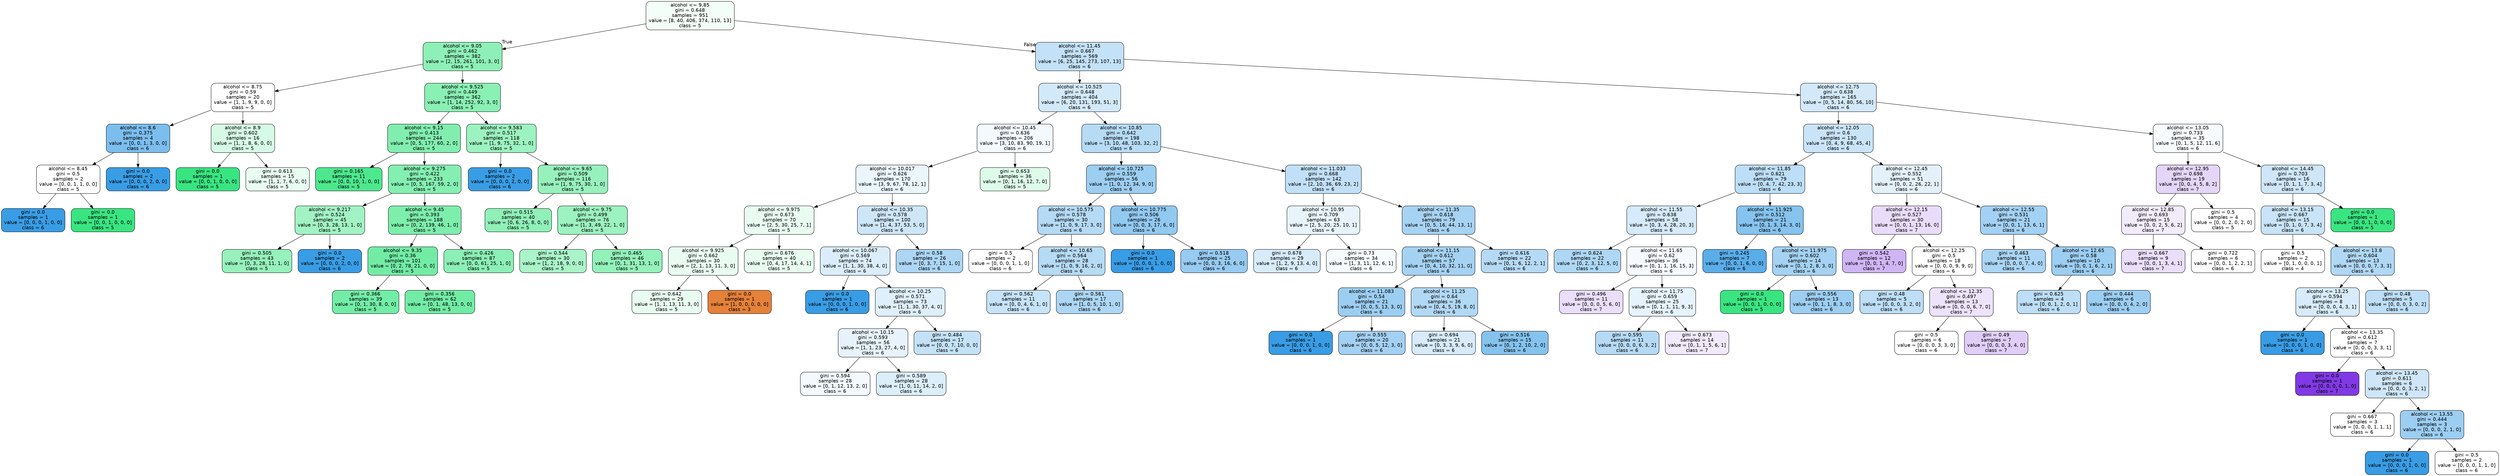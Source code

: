 digraph Tree {
node [shape=box, style="filled, rounded", color="black", fontname="helvetica"] ;
edge [fontname="helvetica"] ;
0 [label="alcohol <= 9.85\ngini = 0.648\nsamples = 951\nvalue = [8, 40, 406, 374, 110, 13]\nclass = 5", fillcolor="#f4fef8"] ;
1 [label="alcohol <= 9.05\ngini = 0.462\nsamples = 382\nvalue = [2, 15, 261, 101, 3, 0]\nclass = 5", fillcolor="#8ef0b7"] ;
0 -> 1 [labeldistance=2.5, labelangle=45, headlabel="True"] ;
2 [label="alcohol <= 8.75\ngini = 0.59\nsamples = 20\nvalue = [1, 1, 9, 9, 0, 0]\nclass = 5", fillcolor="#ffffff"] ;
1 -> 2 ;
3 [label="alcohol <= 8.6\ngini = 0.375\nsamples = 4\nvalue = [0, 0, 1, 3, 0, 0]\nclass = 6", fillcolor="#7bbeee"] ;
2 -> 3 ;
4 [label="alcohol <= 8.45\ngini = 0.5\nsamples = 2\nvalue = [0, 0, 1, 1, 0, 0]\nclass = 5", fillcolor="#ffffff"] ;
3 -> 4 ;
5 [label="gini = 0.0\nsamples = 1\nvalue = [0, 0, 0, 1, 0, 0]\nclass = 6", fillcolor="#399de5"] ;
4 -> 5 ;
6 [label="gini = 0.0\nsamples = 1\nvalue = [0, 0, 1, 0, 0, 0]\nclass = 5", fillcolor="#39e581"] ;
4 -> 6 ;
7 [label="gini = 0.0\nsamples = 2\nvalue = [0, 0, 0, 2, 0, 0]\nclass = 6", fillcolor="#399de5"] ;
3 -> 7 ;
8 [label="alcohol <= 8.9\ngini = 0.602\nsamples = 16\nvalue = [1, 1, 8, 6, 0, 0]\nclass = 5", fillcolor="#d7fae6"] ;
2 -> 8 ;
9 [label="gini = 0.0\nsamples = 1\nvalue = [0, 0, 1, 0, 0, 0]\nclass = 5", fillcolor="#39e581"] ;
8 -> 9 ;
10 [label="gini = 0.613\nsamples = 15\nvalue = [1, 1, 7, 6, 0, 0]\nclass = 5", fillcolor="#e9fcf1"] ;
8 -> 10 ;
11 [label="alcohol <= 9.525\ngini = 0.449\nsamples = 362\nvalue = [1, 14, 252, 92, 3, 0]\nclass = 5", fillcolor="#8af0b4"] ;
1 -> 11 ;
12 [label="alcohol <= 9.15\ngini = 0.413\nsamples = 244\nvalue = [0, 5, 177, 60, 2, 0]\nclass = 5", fillcolor="#81eeaf"] ;
11 -> 12 ;
13 [label="gini = 0.165\nsamples = 11\nvalue = [0, 0, 10, 1, 0, 0]\nclass = 5", fillcolor="#4de88e"] ;
12 -> 13 ;
14 [label="alcohol <= 9.275\ngini = 0.422\nsamples = 233\nvalue = [0, 5, 167, 59, 2, 0]\nclass = 5", fillcolor="#84efb1"] ;
12 -> 14 ;
15 [label="alcohol <= 9.217\ngini = 0.524\nsamples = 45\nvalue = [0, 3, 28, 13, 1, 0]\nclass = 5", fillcolor="#a2f3c4"] ;
14 -> 15 ;
16 [label="gini = 0.505\nsamples = 43\nvalue = [0, 3, 28, 11, 1, 0]\nclass = 5", fillcolor="#96f1bc"] ;
15 -> 16 ;
17 [label="gini = 0.0\nsamples = 2\nvalue = [0, 0, 0, 2, 0, 0]\nclass = 6", fillcolor="#399de5"] ;
15 -> 17 ;
18 [label="alcohol <= 9.45\ngini = 0.393\nsamples = 188\nvalue = [0, 2, 139, 46, 1, 0]\nclass = 5", fillcolor="#7deeac"] ;
14 -> 18 ;
19 [label="alcohol <= 9.35\ngini = 0.36\nsamples = 101\nvalue = [0, 2, 78, 21, 0, 0]\nclass = 5", fillcolor="#72eca5"] ;
18 -> 19 ;
20 [label="gini = 0.366\nsamples = 39\nvalue = [0, 1, 30, 8, 0, 0]\nclass = 5", fillcolor="#72eda6"] ;
19 -> 20 ;
21 [label="gini = 0.356\nsamples = 62\nvalue = [0, 1, 48, 13, 0, 0]\nclass = 5", fillcolor="#72eca5"] ;
19 -> 21 ;
22 [label="gini = 0.426\nsamples = 87\nvalue = [0, 0, 61, 25, 1, 0]\nclass = 5", fillcolor="#8cf0b6"] ;
18 -> 22 ;
23 [label="alcohol <= 9.583\ngini = 0.517\nsamples = 118\nvalue = [1, 9, 75, 32, 1, 0]\nclass = 5", fillcolor="#9cf2c0"] ;
11 -> 23 ;
24 [label="gini = 0.0\nsamples = 2\nvalue = [0, 0, 0, 2, 0, 0]\nclass = 6", fillcolor="#399de5"] ;
23 -> 24 ;
25 [label="alcohol <= 9.65\ngini = 0.509\nsamples = 116\nvalue = [1, 9, 75, 30, 1, 0]\nclass = 5", fillcolor="#97f1bd"] ;
23 -> 25 ;
26 [label="gini = 0.515\nsamples = 40\nvalue = [0, 6, 26, 8, 0, 0]\nclass = 5", fillcolor="#90f0b8"] ;
25 -> 26 ;
27 [label="alcohol <= 9.75\ngini = 0.499\nsamples = 76\nvalue = [1, 3, 49, 22, 1, 0]\nclass = 5", fillcolor="#9cf2c0"] ;
25 -> 27 ;
28 [label="gini = 0.544\nsamples = 30\nvalue = [1, 2, 18, 9, 0, 0]\nclass = 5", fillcolor="#aaf4c9"] ;
27 -> 28 ;
29 [label="gini = 0.465\nsamples = 46\nvalue = [0, 1, 31, 13, 1, 0]\nclass = 5", fillcolor="#93f1ba"] ;
27 -> 29 ;
30 [label="alcohol <= 11.45\ngini = 0.667\nsamples = 569\nvalue = [6, 25, 145, 273, 107, 13]\nclass = 6", fillcolor="#c3e1f7"] ;
0 -> 30 [labeldistance=2.5, labelangle=-45, headlabel="False"] ;
31 [label="alcohol <= 10.525\ngini = 0.648\nsamples = 404\nvalue = [6, 20, 131, 193, 51, 3]\nclass = 6", fillcolor="#d2e9f9"] ;
30 -> 31 ;
32 [label="alcohol <= 10.45\ngini = 0.636\nsamples = 206\nvalue = [3, 10, 83, 90, 19, 1]\nclass = 6", fillcolor="#f4f9fe"] ;
31 -> 32 ;
33 [label="alcohol <= 10.017\ngini = 0.626\nsamples = 170\nvalue = [3, 9, 67, 78, 12, 1]\nclass = 6", fillcolor="#eaf5fc"] ;
32 -> 33 ;
34 [label="alcohol <= 9.975\ngini = 0.673\nsamples = 70\nvalue = [2, 5, 30, 25, 7, 1]\nclass = 5", fillcolor="#e9fcf1"] ;
33 -> 34 ;
35 [label="alcohol <= 9.925\ngini = 0.662\nsamples = 30\nvalue = [2, 1, 13, 11, 3, 0]\nclass = 5", fillcolor="#eafcf2"] ;
34 -> 35 ;
36 [label="gini = 0.642\nsamples = 29\nvalue = [1, 1, 13, 11, 3, 0]\nclass = 5", fillcolor="#e9fcf1"] ;
35 -> 36 ;
37 [label="gini = 0.0\nsamples = 1\nvalue = [1, 0, 0, 0, 0, 0]\nclass = 3", fillcolor="#e58139"] ;
35 -> 37 ;
38 [label="gini = 0.676\nsamples = 40\nvalue = [0, 4, 17, 14, 4, 1]\nclass = 5", fillcolor="#e8fcf0"] ;
34 -> 38 ;
39 [label="alcohol <= 10.35\ngini = 0.578\nsamples = 100\nvalue = [1, 4, 37, 53, 5, 0]\nclass = 6", fillcolor="#cde6f8"] ;
33 -> 39 ;
40 [label="alcohol <= 10.067\ngini = 0.569\nsamples = 74\nvalue = [1, 1, 30, 38, 4, 0]\nclass = 6", fillcolor="#dbedfa"] ;
39 -> 40 ;
41 [label="gini = 0.0\nsamples = 1\nvalue = [0, 0, 0, 1, 0, 0]\nclass = 6", fillcolor="#399de5"] ;
40 -> 41 ;
42 [label="alcohol <= 10.25\ngini = 0.571\nsamples = 73\nvalue = [1, 1, 30, 37, 4, 0]\nclass = 6", fillcolor="#dfeffb"] ;
40 -> 42 ;
43 [label="alcohol <= 10.15\ngini = 0.593\nsamples = 56\nvalue = [1, 1, 23, 27, 4, 0]\nclass = 6", fillcolor="#e7f3fc"] ;
42 -> 43 ;
44 [label="gini = 0.594\nsamples = 28\nvalue = [0, 1, 12, 13, 2, 0]\nclass = 6", fillcolor="#f3f9fd"] ;
43 -> 44 ;
45 [label="gini = 0.589\nsamples = 28\nvalue = [1, 0, 11, 14, 2, 0]\nclass = 6", fillcolor="#dceefa"] ;
43 -> 45 ;
46 [label="gini = 0.484\nsamples = 17\nvalue = [0, 0, 7, 10, 0, 0]\nclass = 6", fillcolor="#c4e2f7"] ;
42 -> 46 ;
47 [label="gini = 0.58\nsamples = 26\nvalue = [0, 3, 7, 15, 1, 0]\nclass = 6", fillcolor="#acd6f4"] ;
39 -> 47 ;
48 [label="gini = 0.653\nsamples = 36\nvalue = [0, 1, 16, 12, 7, 0]\nclass = 5", fillcolor="#defbea"] ;
32 -> 48 ;
49 [label="alcohol <= 10.85\ngini = 0.642\nsamples = 198\nvalue = [3, 10, 48, 103, 32, 2]\nclass = 6", fillcolor="#b6dbf5"] ;
31 -> 49 ;
50 [label="alcohol <= 10.725\ngini = 0.559\nsamples = 56\nvalue = [1, 0, 12, 34, 9, 0]\nclass = 6", fillcolor="#9ccef2"] ;
49 -> 50 ;
51 [label="alcohol <= 10.575\ngini = 0.578\nsamples = 30\nvalue = [1, 0, 9, 17, 3, 0]\nclass = 6", fillcolor="#b4daf5"] ;
50 -> 51 ;
52 [label="gini = 0.5\nsamples = 2\nvalue = [0, 0, 0, 1, 1, 0]\nclass = 6", fillcolor="#ffffff"] ;
51 -> 52 ;
53 [label="alcohol <= 10.65\ngini = 0.564\nsamples = 28\nvalue = [1, 0, 9, 16, 2, 0]\nclass = 6", fillcolor="#b6dbf5"] ;
51 -> 53 ;
54 [label="gini = 0.562\nsamples = 11\nvalue = [0, 0, 4, 6, 1, 0]\nclass = 6", fillcolor="#c6e3f8"] ;
53 -> 54 ;
55 [label="gini = 0.561\nsamples = 17\nvalue = [1, 0, 5, 10, 1, 0]\nclass = 6", fillcolor="#acd6f4"] ;
53 -> 55 ;
56 [label="alcohol <= 10.775\ngini = 0.506\nsamples = 26\nvalue = [0, 0, 3, 17, 6, 0]\nclass = 6", fillcolor="#92c9f1"] ;
50 -> 56 ;
57 [label="gini = 0.0\nsamples = 1\nvalue = [0, 0, 0, 1, 0, 0]\nclass = 6", fillcolor="#399de5"] ;
56 -> 57 ;
58 [label="gini = 0.518\nsamples = 25\nvalue = [0, 0, 3, 16, 6, 0]\nclass = 6", fillcolor="#97cbf1"] ;
56 -> 58 ;
59 [label="alcohol <= 11.033\ngini = 0.668\nsamples = 142\nvalue = [2, 10, 36, 69, 23, 2]\nclass = 6", fillcolor="#c1e0f7"] ;
49 -> 59 ;
60 [label="alcohol <= 10.95\ngini = 0.709\nsamples = 63\nvalue = [2, 5, 20, 25, 10, 1]\nclass = 6", fillcolor="#e8f4fc"] ;
59 -> 60 ;
61 [label="gini = 0.678\nsamples = 29\nvalue = [1, 2, 9, 13, 4, 0]\nclass = 6", fillcolor="#d7ebfa"] ;
60 -> 61 ;
62 [label="gini = 0.73\nsamples = 34\nvalue = [1, 3, 11, 12, 6, 1]\nclass = 6", fillcolor="#f6fbfe"] ;
60 -> 62 ;
63 [label="alcohol <= 11.35\ngini = 0.618\nsamples = 79\nvalue = [0, 5, 16, 44, 13, 1]\nclass = 6", fillcolor="#a7d3f3"] ;
59 -> 63 ;
64 [label="alcohol <= 11.15\ngini = 0.612\nsamples = 57\nvalue = [0, 4, 10, 32, 11, 0]\nclass = 6", fillcolor="#a5d2f3"] ;
63 -> 64 ;
65 [label="alcohol <= 11.083\ngini = 0.54\nsamples = 21\nvalue = [0, 0, 5, 13, 3, 0]\nclass = 6", fillcolor="#9ccef2"] ;
64 -> 65 ;
66 [label="gini = 0.0\nsamples = 1\nvalue = [0, 0, 0, 1, 0, 0]\nclass = 6", fillcolor="#399de5"] ;
65 -> 66 ;
67 [label="gini = 0.555\nsamples = 20\nvalue = [0, 0, 5, 12, 3, 0]\nclass = 6", fillcolor="#a3d1f3"] ;
65 -> 67 ;
68 [label="alcohol <= 11.25\ngini = 0.64\nsamples = 36\nvalue = [0, 4, 5, 19, 8, 0]\nclass = 6", fillcolor="#b1d8f5"] ;
64 -> 68 ;
69 [label="gini = 0.694\nsamples = 21\nvalue = [0, 3, 3, 9, 6, 0]\nclass = 6", fillcolor="#d7ebfa"] ;
68 -> 69 ;
70 [label="gini = 0.516\nsamples = 15\nvalue = [0, 1, 2, 10, 2, 0]\nclass = 6", fillcolor="#85c3ef"] ;
68 -> 70 ;
71 [label="gini = 0.616\nsamples = 22\nvalue = [0, 1, 6, 12, 2, 1]\nclass = 6", fillcolor="#b5daf5"] ;
63 -> 71 ;
72 [label="alcohol <= 12.75\ngini = 0.638\nsamples = 165\nvalue = [0, 5, 14, 80, 56, 10]\nclass = 6", fillcolor="#d3e9f9"] ;
30 -> 72 ;
73 [label="alcohol <= 12.05\ngini = 0.6\nsamples = 130\nvalue = [0, 4, 9, 68, 45, 4]\nclass = 6", fillcolor="#c9e4f8"] ;
72 -> 73 ;
74 [label="alcohol <= 11.85\ngini = 0.621\nsamples = 79\nvalue = [0, 4, 7, 42, 23, 3]\nclass = 6", fillcolor="#bcdef6"] ;
73 -> 74 ;
75 [label="alcohol <= 11.55\ngini = 0.638\nsamples = 58\nvalue = [0, 3, 4, 28, 20, 3]\nclass = 6", fillcolor="#d5eafa"] ;
74 -> 75 ;
76 [label="gini = 0.624\nsamples = 22\nvalue = [0, 2, 3, 12, 5, 0]\nclass = 6", fillcolor="#add7f4"] ;
75 -> 76 ;
77 [label="alcohol <= 11.65\ngini = 0.62\nsamples = 36\nvalue = [0, 1, 1, 16, 15, 3]\nclass = 6", fillcolor="#f6fafe"] ;
75 -> 77 ;
78 [label="gini = 0.496\nsamples = 11\nvalue = [0, 0, 0, 5, 6, 0]\nclass = 7", fillcolor="#eadefb"] ;
77 -> 78 ;
79 [label="alcohol <= 11.75\ngini = 0.659\nsamples = 25\nvalue = [0, 1, 1, 11, 9, 3]\nclass = 6", fillcolor="#e6f3fc"] ;
77 -> 79 ;
80 [label="gini = 0.595\nsamples = 11\nvalue = [0, 0, 0, 6, 3, 2]\nclass = 6", fillcolor="#b5daf5"] ;
79 -> 80 ;
81 [label="gini = 0.673\nsamples = 14\nvalue = [0, 1, 1, 5, 6, 1]\nclass = 7", fillcolor="#f1e9fc"] ;
79 -> 81 ;
82 [label="alcohol <= 11.925\ngini = 0.512\nsamples = 21\nvalue = [0, 1, 3, 14, 3, 0]\nclass = 6", fillcolor="#86c3ef"] ;
74 -> 82 ;
83 [label="gini = 0.245\nsamples = 7\nvalue = [0, 0, 1, 6, 0, 0]\nclass = 6", fillcolor="#5aade9"] ;
82 -> 83 ;
84 [label="alcohol <= 11.975\ngini = 0.602\nsamples = 14\nvalue = [0, 1, 2, 8, 3, 0]\nclass = 6", fillcolor="#a5d2f3"] ;
82 -> 84 ;
85 [label="gini = 0.0\nsamples = 1\nvalue = [0, 0, 1, 0, 0, 0]\nclass = 5", fillcolor="#39e581"] ;
84 -> 85 ;
86 [label="gini = 0.556\nsamples = 13\nvalue = [0, 1, 1, 8, 3, 0]\nclass = 6", fillcolor="#9ccef2"] ;
84 -> 86 ;
87 [label="alcohol <= 12.45\ngini = 0.552\nsamples = 51\nvalue = [0, 0, 2, 26, 22, 1]\nclass = 6", fillcolor="#e4f1fb"] ;
73 -> 87 ;
88 [label="alcohol <= 12.15\ngini = 0.527\nsamples = 30\nvalue = [0, 0, 1, 13, 16, 0]\nclass = 7", fillcolor="#e9dcfa"] ;
87 -> 88 ;
89 [label="gini = 0.542\nsamples = 12\nvalue = [0, 0, 1, 4, 7, 0]\nclass = 7", fillcolor="#d0b5f5"] ;
88 -> 89 ;
90 [label="alcohol <= 12.25\ngini = 0.5\nsamples = 18\nvalue = [0, 0, 0, 9, 9, 0]\nclass = 6", fillcolor="#ffffff"] ;
88 -> 90 ;
91 [label="gini = 0.48\nsamples = 5\nvalue = [0, 0, 0, 3, 2, 0]\nclass = 6", fillcolor="#bddef6"] ;
90 -> 91 ;
92 [label="alcohol <= 12.35\ngini = 0.497\nsamples = 13\nvalue = [0, 0, 0, 6, 7, 0]\nclass = 7", fillcolor="#ede3fb"] ;
90 -> 92 ;
93 [label="gini = 0.5\nsamples = 6\nvalue = [0, 0, 0, 3, 3, 0]\nclass = 6", fillcolor="#ffffff"] ;
92 -> 93 ;
94 [label="gini = 0.49\nsamples = 7\nvalue = [0, 0, 0, 3, 4, 0]\nclass = 7", fillcolor="#e0cef8"] ;
92 -> 94 ;
95 [label="alcohol <= 12.55\ngini = 0.531\nsamples = 21\nvalue = [0, 0, 1, 13, 6, 1]\nclass = 6", fillcolor="#a3d1f3"] ;
87 -> 95 ;
96 [label="gini = 0.463\nsamples = 11\nvalue = [0, 0, 0, 7, 4, 0]\nclass = 6", fillcolor="#aad5f4"] ;
95 -> 96 ;
97 [label="alcohol <= 12.65\ngini = 0.58\nsamples = 10\nvalue = [0, 0, 1, 6, 2, 1]\nclass = 6", fillcolor="#9ccef2"] ;
95 -> 97 ;
98 [label="gini = 0.625\nsamples = 4\nvalue = [0, 0, 1, 2, 0, 1]\nclass = 6", fillcolor="#bddef6"] ;
97 -> 98 ;
99 [label="gini = 0.444\nsamples = 6\nvalue = [0, 0, 0, 4, 2, 0]\nclass = 6", fillcolor="#9ccef2"] ;
97 -> 99 ;
100 [label="alcohol <= 13.05\ngini = 0.733\nsamples = 35\nvalue = [0, 1, 5, 12, 11, 6]\nclass = 6", fillcolor="#f7fbfe"] ;
72 -> 100 ;
101 [label="alcohol <= 12.95\ngini = 0.698\nsamples = 19\nvalue = [0, 0, 4, 5, 8, 2]\nclass = 7", fillcolor="#e4d5f9"] ;
100 -> 101 ;
102 [label="alcohol <= 12.85\ngini = 0.693\nsamples = 15\nvalue = [0, 0, 2, 5, 6, 2]\nclass = 7", fillcolor="#f2ebfc"] ;
101 -> 102 ;
103 [label="gini = 0.667\nsamples = 9\nvalue = [0, 0, 1, 3, 4, 1]\nclass = 7", fillcolor="#eadefb"] ;
102 -> 103 ;
104 [label="gini = 0.722\nsamples = 6\nvalue = [0, 0, 1, 2, 2, 1]\nclass = 6", fillcolor="#ffffff"] ;
102 -> 104 ;
105 [label="gini = 0.5\nsamples = 4\nvalue = [0, 0, 2, 0, 2, 0]\nclass = 5", fillcolor="#ffffff"] ;
101 -> 105 ;
106 [label="alcohol <= 14.45\ngini = 0.703\nsamples = 16\nvalue = [0, 1, 1, 7, 3, 4]\nclass = 6", fillcolor="#cee6f8"] ;
100 -> 106 ;
107 [label="alcohol <= 13.15\ngini = 0.667\nsamples = 15\nvalue = [0, 1, 0, 7, 3, 4]\nclass = 6", fillcolor="#c9e4f8"] ;
106 -> 107 ;
108 [label="gini = 0.5\nsamples = 2\nvalue = [0, 1, 0, 0, 0, 1]\nclass = 4", fillcolor="#ffffff"] ;
107 -> 108 ;
109 [label="alcohol <= 13.8\ngini = 0.604\nsamples = 13\nvalue = [0, 0, 0, 7, 3, 3]\nclass = 6", fillcolor="#b0d8f5"] ;
107 -> 109 ;
110 [label="alcohol <= 13.25\ngini = 0.594\nsamples = 8\nvalue = [0, 0, 0, 4, 3, 1]\nclass = 6", fillcolor="#d7ebfa"] ;
109 -> 110 ;
111 [label="gini = 0.0\nsamples = 1\nvalue = [0, 0, 0, 1, 0, 0]\nclass = 6", fillcolor="#399de5"] ;
110 -> 111 ;
112 [label="alcohol <= 13.35\ngini = 0.612\nsamples = 7\nvalue = [0, 0, 0, 3, 3, 1]\nclass = 6", fillcolor="#ffffff"] ;
110 -> 112 ;
113 [label="gini = 0.0\nsamples = 1\nvalue = [0, 0, 0, 0, 1, 0]\nclass = 7", fillcolor="#8139e5"] ;
112 -> 113 ;
114 [label="alcohol <= 13.45\ngini = 0.611\nsamples = 6\nvalue = [0, 0, 0, 3, 2, 1]\nclass = 6", fillcolor="#cee6f8"] ;
112 -> 114 ;
115 [label="gini = 0.667\nsamples = 3\nvalue = [0, 0, 0, 1, 1, 1]\nclass = 6", fillcolor="#ffffff"] ;
114 -> 115 ;
116 [label="alcohol <= 13.55\ngini = 0.444\nsamples = 3\nvalue = [0, 0, 0, 2, 1, 0]\nclass = 6", fillcolor="#9ccef2"] ;
114 -> 116 ;
117 [label="gini = 0.0\nsamples = 1\nvalue = [0, 0, 0, 1, 0, 0]\nclass = 6", fillcolor="#399de5"] ;
116 -> 117 ;
118 [label="gini = 0.5\nsamples = 2\nvalue = [0, 0, 0, 1, 1, 0]\nclass = 6", fillcolor="#ffffff"] ;
116 -> 118 ;
119 [label="gini = 0.48\nsamples = 5\nvalue = [0, 0, 0, 3, 0, 2]\nclass = 6", fillcolor="#bddef6"] ;
109 -> 119 ;
120 [label="gini = 0.0\nsamples = 1\nvalue = [0, 0, 1, 0, 0, 0]\nclass = 5", fillcolor="#39e581"] ;
106 -> 120 ;
}